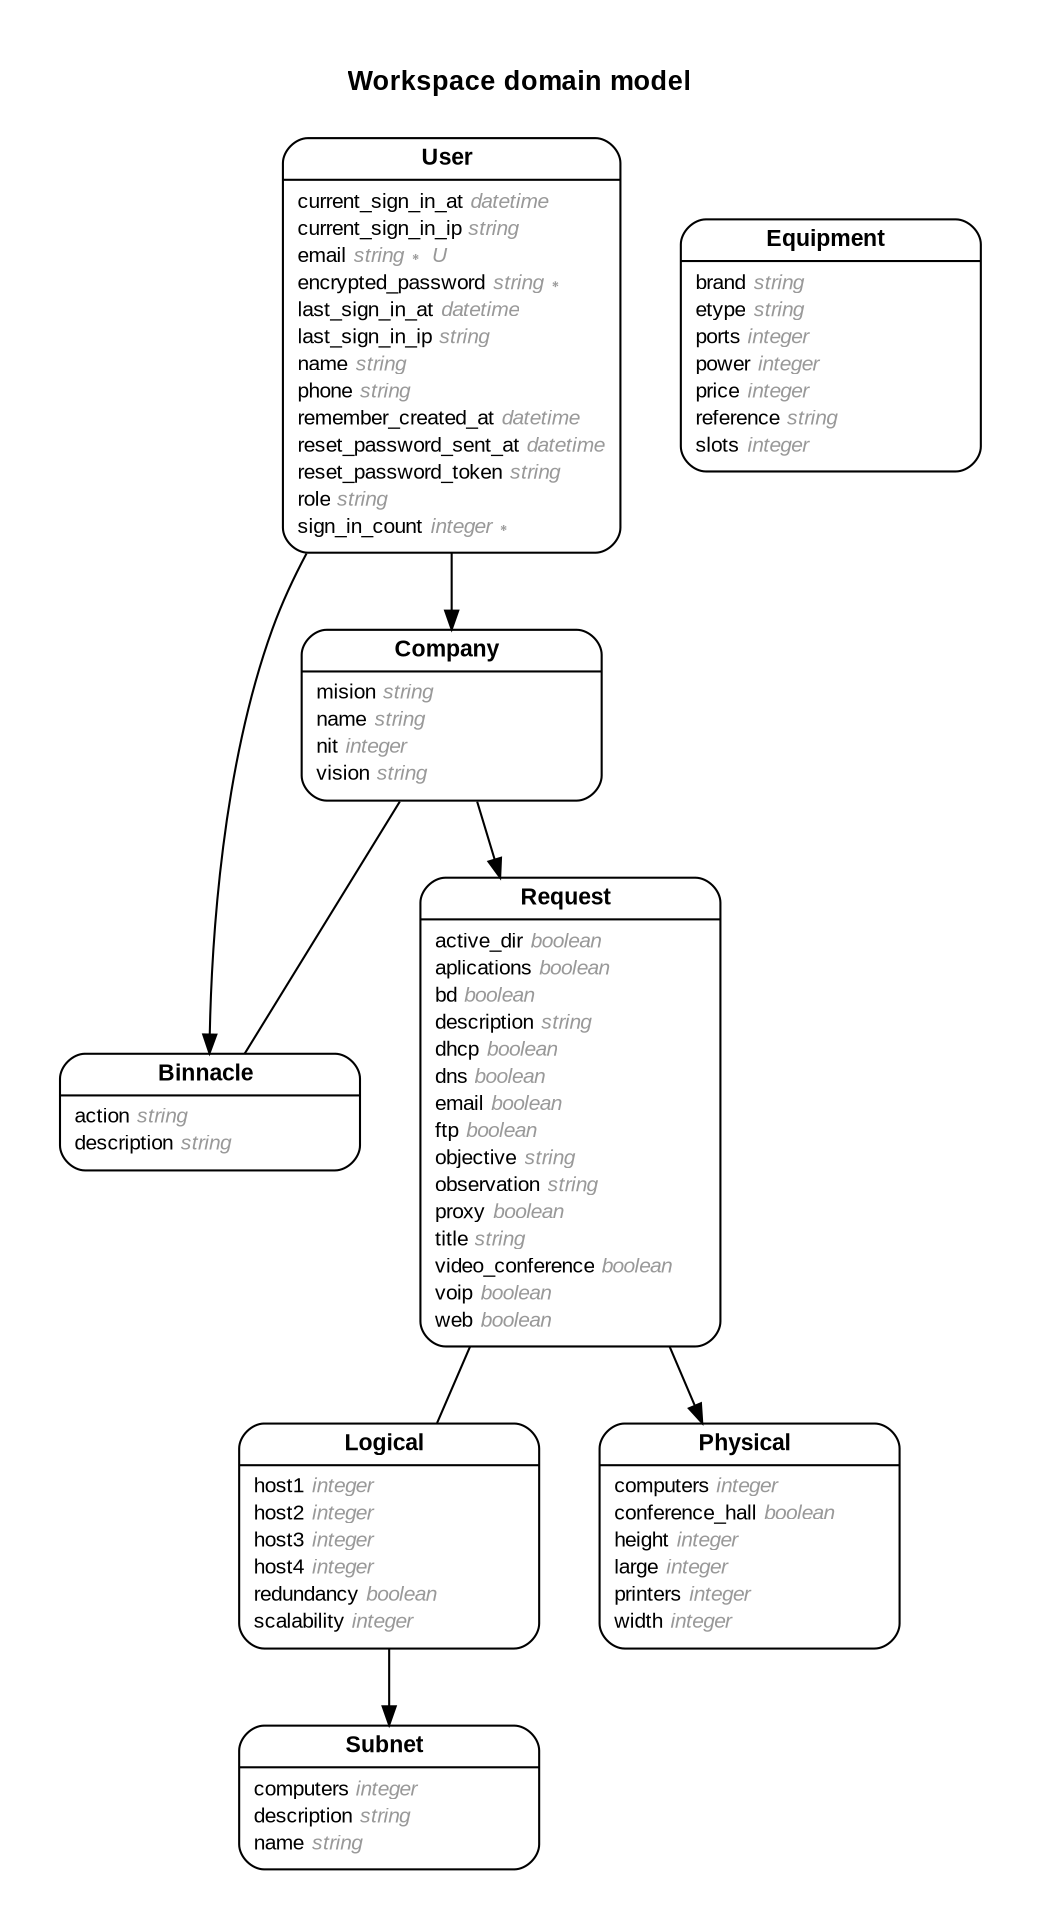 digraph Workspace {
rankdir = "LR";
ranksep = "0.5";
nodesep = "0.4";
pad = "0.4,0.4";
margin = "0,0";
concentrate = "true";
labelloc = "t";
fontsize = "13";
fontname = "Arial Bold";
splines = "spline";
node[ shape  =  "Mrecord" , fontsize  =  "10" , fontname  =  "Arial" , margin  =  "0.07,0.05" , penwidth  =  "1.0"];
edge[ fontname  =  "Arial" , fontsize  =  "7" , dir  =  "both" , arrowsize  =  "0.9" , penwidth  =  "1.0" , labelangle  =  "32" , labeldistance  =  "1.8"];
rankdir = "TB";
label = "Workspace domain model\n\n";
m_Binnacle [label = <{<table border="0" align="center" cellspacing="0.5" cellpadding="0" width="134">
  <tr><td align="center" valign="bottom" width="130"><font face="Arial Bold" point-size="11">Binnacle</font></td></tr>
</table>
|
<table border="0" align="left" cellspacing="2" cellpadding="0" width="134">
  <tr><td align="left" width="130" port="action">action <font face="Arial Italic" color="grey60">string</font></td></tr>
  <tr><td align="left" width="130" port="description">description <font face="Arial Italic" color="grey60">string</font></td></tr>
</table>
}>];
m_Company [label = <{<table border="0" align="center" cellspacing="0.5" cellpadding="0" width="134">
  <tr><td align="center" valign="bottom" width="130"><font face="Arial Bold" point-size="11">Company</font></td></tr>
</table>
|
<table border="0" align="left" cellspacing="2" cellpadding="0" width="134">
  <tr><td align="left" width="130" port="mision">mision <font face="Arial Italic" color="grey60">string</font></td></tr>
  <tr><td align="left" width="130" port="name">name <font face="Arial Italic" color="grey60">string</font></td></tr>
  <tr><td align="left" width="130" port="nit">nit <font face="Arial Italic" color="grey60">integer</font></td></tr>
  <tr><td align="left" width="130" port="vision">vision <font face="Arial Italic" color="grey60">string</font></td></tr>
</table>
}>];
m_Equipment [label = <{<table border="0" align="center" cellspacing="0.5" cellpadding="0" width="134">
  <tr><td align="center" valign="bottom" width="130"><font face="Arial Bold" point-size="11">Equipment</font></td></tr>
</table>
|
<table border="0" align="left" cellspacing="2" cellpadding="0" width="134">
  <tr><td align="left" width="130" port="brand">brand <font face="Arial Italic" color="grey60">string</font></td></tr>
  <tr><td align="left" width="130" port="etype">etype <font face="Arial Italic" color="grey60">string</font></td></tr>
  <tr><td align="left" width="130" port="ports">ports <font face="Arial Italic" color="grey60">integer</font></td></tr>
  <tr><td align="left" width="130" port="power">power <font face="Arial Italic" color="grey60">integer</font></td></tr>
  <tr><td align="left" width="130" port="price">price <font face="Arial Italic" color="grey60">integer</font></td></tr>
  <tr><td align="left" width="130" port="reference">reference <font face="Arial Italic" color="grey60">string</font></td></tr>
  <tr><td align="left" width="130" port="slots">slots <font face="Arial Italic" color="grey60">integer</font></td></tr>
</table>
}>];
m_Logical [label = <{<table border="0" align="center" cellspacing="0.5" cellpadding="0" width="134">
  <tr><td align="center" valign="bottom" width="130"><font face="Arial Bold" point-size="11">Logical</font></td></tr>
</table>
|
<table border="0" align="left" cellspacing="2" cellpadding="0" width="134">
  <tr><td align="left" width="130" port="host1">host1 <font face="Arial Italic" color="grey60">integer</font></td></tr>
  <tr><td align="left" width="130" port="host2">host2 <font face="Arial Italic" color="grey60">integer</font></td></tr>
  <tr><td align="left" width="130" port="host3">host3 <font face="Arial Italic" color="grey60">integer</font></td></tr>
  <tr><td align="left" width="130" port="host4">host4 <font face="Arial Italic" color="grey60">integer</font></td></tr>
  <tr><td align="left" width="130" port="redundancy">redundancy <font face="Arial Italic" color="grey60">boolean</font></td></tr>
  <tr><td align="left" width="130" port="scalability">scalability <font face="Arial Italic" color="grey60">integer</font></td></tr>
</table>
}>];
m_Physical [label = <{<table border="0" align="center" cellspacing="0.5" cellpadding="0" width="134">
  <tr><td align="center" valign="bottom" width="130"><font face="Arial Bold" point-size="11">Physical</font></td></tr>
</table>
|
<table border="0" align="left" cellspacing="2" cellpadding="0" width="134">
  <tr><td align="left" width="130" port="computers">computers <font face="Arial Italic" color="grey60">integer</font></td></tr>
  <tr><td align="left" width="130" port="conference_hall">conference_hall <font face="Arial Italic" color="grey60">boolean</font></td></tr>
  <tr><td align="left" width="130" port="height">height <font face="Arial Italic" color="grey60">integer</font></td></tr>
  <tr><td align="left" width="130" port="large">large <font face="Arial Italic" color="grey60">integer</font></td></tr>
  <tr><td align="left" width="130" port="printers">printers <font face="Arial Italic" color="grey60">integer</font></td></tr>
  <tr><td align="left" width="130" port="width">width <font face="Arial Italic" color="grey60">integer</font></td></tr>
</table>
}>];
m_Request [label = <{<table border="0" align="center" cellspacing="0.5" cellpadding="0" width="134">
  <tr><td align="center" valign="bottom" width="130"><font face="Arial Bold" point-size="11">Request</font></td></tr>
</table>
|
<table border="0" align="left" cellspacing="2" cellpadding="0" width="134">
  <tr><td align="left" width="130" port="active_dir">active_dir <font face="Arial Italic" color="grey60">boolean</font></td></tr>
  <tr><td align="left" width="130" port="aplications">aplications <font face="Arial Italic" color="grey60">boolean</font></td></tr>
  <tr><td align="left" width="130" port="bd">bd <font face="Arial Italic" color="grey60">boolean</font></td></tr>
  <tr><td align="left" width="130" port="description">description <font face="Arial Italic" color="grey60">string</font></td></tr>
  <tr><td align="left" width="130" port="dhcp">dhcp <font face="Arial Italic" color="grey60">boolean</font></td></tr>
  <tr><td align="left" width="130" port="dns">dns <font face="Arial Italic" color="grey60">boolean</font></td></tr>
  <tr><td align="left" width="130" port="email">email <font face="Arial Italic" color="grey60">boolean</font></td></tr>
  <tr><td align="left" width="130" port="ftp">ftp <font face="Arial Italic" color="grey60">boolean</font></td></tr>
  <tr><td align="left" width="130" port="objective">objective <font face="Arial Italic" color="grey60">string</font></td></tr>
  <tr><td align="left" width="130" port="observation">observation <font face="Arial Italic" color="grey60">string</font></td></tr>
  <tr><td align="left" width="130" port="proxy">proxy <font face="Arial Italic" color="grey60">boolean</font></td></tr>
  <tr><td align="left" width="130" port="title">title <font face="Arial Italic" color="grey60">string</font></td></tr>
  <tr><td align="left" width="130" port="video_conference">video_conference <font face="Arial Italic" color="grey60">boolean</font></td></tr>
  <tr><td align="left" width="130" port="voip">voip <font face="Arial Italic" color="grey60">boolean</font></td></tr>
  <tr><td align="left" width="130" port="web">web <font face="Arial Italic" color="grey60">boolean</font></td></tr>
</table>
}>];
m_Subnet [label = <{<table border="0" align="center" cellspacing="0.5" cellpadding="0" width="134">
  <tr><td align="center" valign="bottom" width="130"><font face="Arial Bold" point-size="11">Subnet</font></td></tr>
</table>
|
<table border="0" align="left" cellspacing="2" cellpadding="0" width="134">
  <tr><td align="left" width="130" port="computers">computers <font face="Arial Italic" color="grey60">integer</font></td></tr>
  <tr><td align="left" width="130" port="description">description <font face="Arial Italic" color="grey60">string</font></td></tr>
  <tr><td align="left" width="130" port="name">name <font face="Arial Italic" color="grey60">string</font></td></tr>
</table>
}>];
m_User [label = <{<table border="0" align="center" cellspacing="0.5" cellpadding="0" width="134">
  <tr><td align="center" valign="bottom" width="130"><font face="Arial Bold" point-size="11">User</font></td></tr>
</table>
|
<table border="0" align="left" cellspacing="2" cellpadding="0" width="134">
  <tr><td align="left" width="130" port="current_sign_in_at">current_sign_in_at <font face="Arial Italic" color="grey60">datetime</font></td></tr>
  <tr><td align="left" width="130" port="current_sign_in_ip">current_sign_in_ip <font face="Arial Italic" color="grey60">string</font></td></tr>
  <tr><td align="left" width="130" port="email">email <font face="Arial Italic" color="grey60">string ∗ U</font></td></tr>
  <tr><td align="left" width="130" port="encrypted_password">encrypted_password <font face="Arial Italic" color="grey60">string ∗</font></td></tr>
  <tr><td align="left" width="130" port="last_sign_in_at">last_sign_in_at <font face="Arial Italic" color="grey60">datetime</font></td></tr>
  <tr><td align="left" width="130" port="last_sign_in_ip">last_sign_in_ip <font face="Arial Italic" color="grey60">string</font></td></tr>
  <tr><td align="left" width="130" port="name">name <font face="Arial Italic" color="grey60">string</font></td></tr>
  <tr><td align="left" width="130" port="phone">phone <font face="Arial Italic" color="grey60">string</font></td></tr>
  <tr><td align="left" width="130" port="remember_created_at">remember_created_at <font face="Arial Italic" color="grey60">datetime</font></td></tr>
  <tr><td align="left" width="130" port="reset_password_sent_at">reset_password_sent_at <font face="Arial Italic" color="grey60">datetime</font></td></tr>
  <tr><td align="left" width="130" port="reset_password_token">reset_password_token <font face="Arial Italic" color="grey60">string</font></td></tr>
  <tr><td align="left" width="130" port="role">role <font face="Arial Italic" color="grey60">string</font></td></tr>
  <tr><td align="left" width="130" port="sign_in_count">sign_in_count <font face="Arial Italic" color="grey60">integer ∗</font></td></tr>
</table>
}>];
  m_User -> m_Company [arrowhead = "normal", arrowtail = "none", weight = "2"];
  m_User -> m_Binnacle [arrowhead = "normal", arrowtail = "none", weight = "1"];
  m_Company -> m_Binnacle [arrowhead = "none", arrowtail = "none", weight = "2"];
  m_Company -> m_Request [arrowhead = "normal", arrowtail = "none", weight = "2"];
  m_Request -> m_Logical [arrowhead = "none", arrowtail = "none", weight = "2"];
  m_Logical -> m_Subnet [arrowhead = "normal", arrowtail = "none", weight = "2"];
  m_Request -> m_Physical [arrowhead = "normal", arrowtail = "none", weight = "2"];
}
